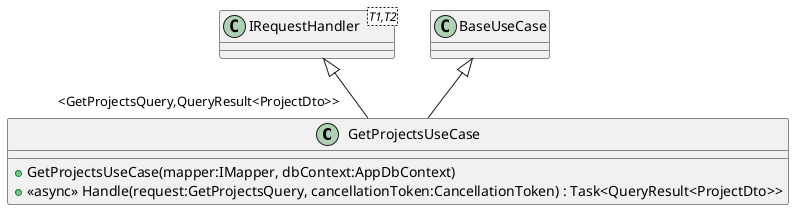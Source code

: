 @startuml
class GetProjectsUseCase {
    + GetProjectsUseCase(mapper:IMapper, dbContext:AppDbContext)
    + <<async>> Handle(request:GetProjectsQuery, cancellationToken:CancellationToken) : Task<QueryResult<ProjectDto>>
}
class "IRequestHandler"<T1,T2> {
}
BaseUseCase <|-- GetProjectsUseCase
"IRequestHandler" <|-- "<GetProjectsQuery,QueryResult<ProjectDto>>" GetProjectsUseCase
@enduml
